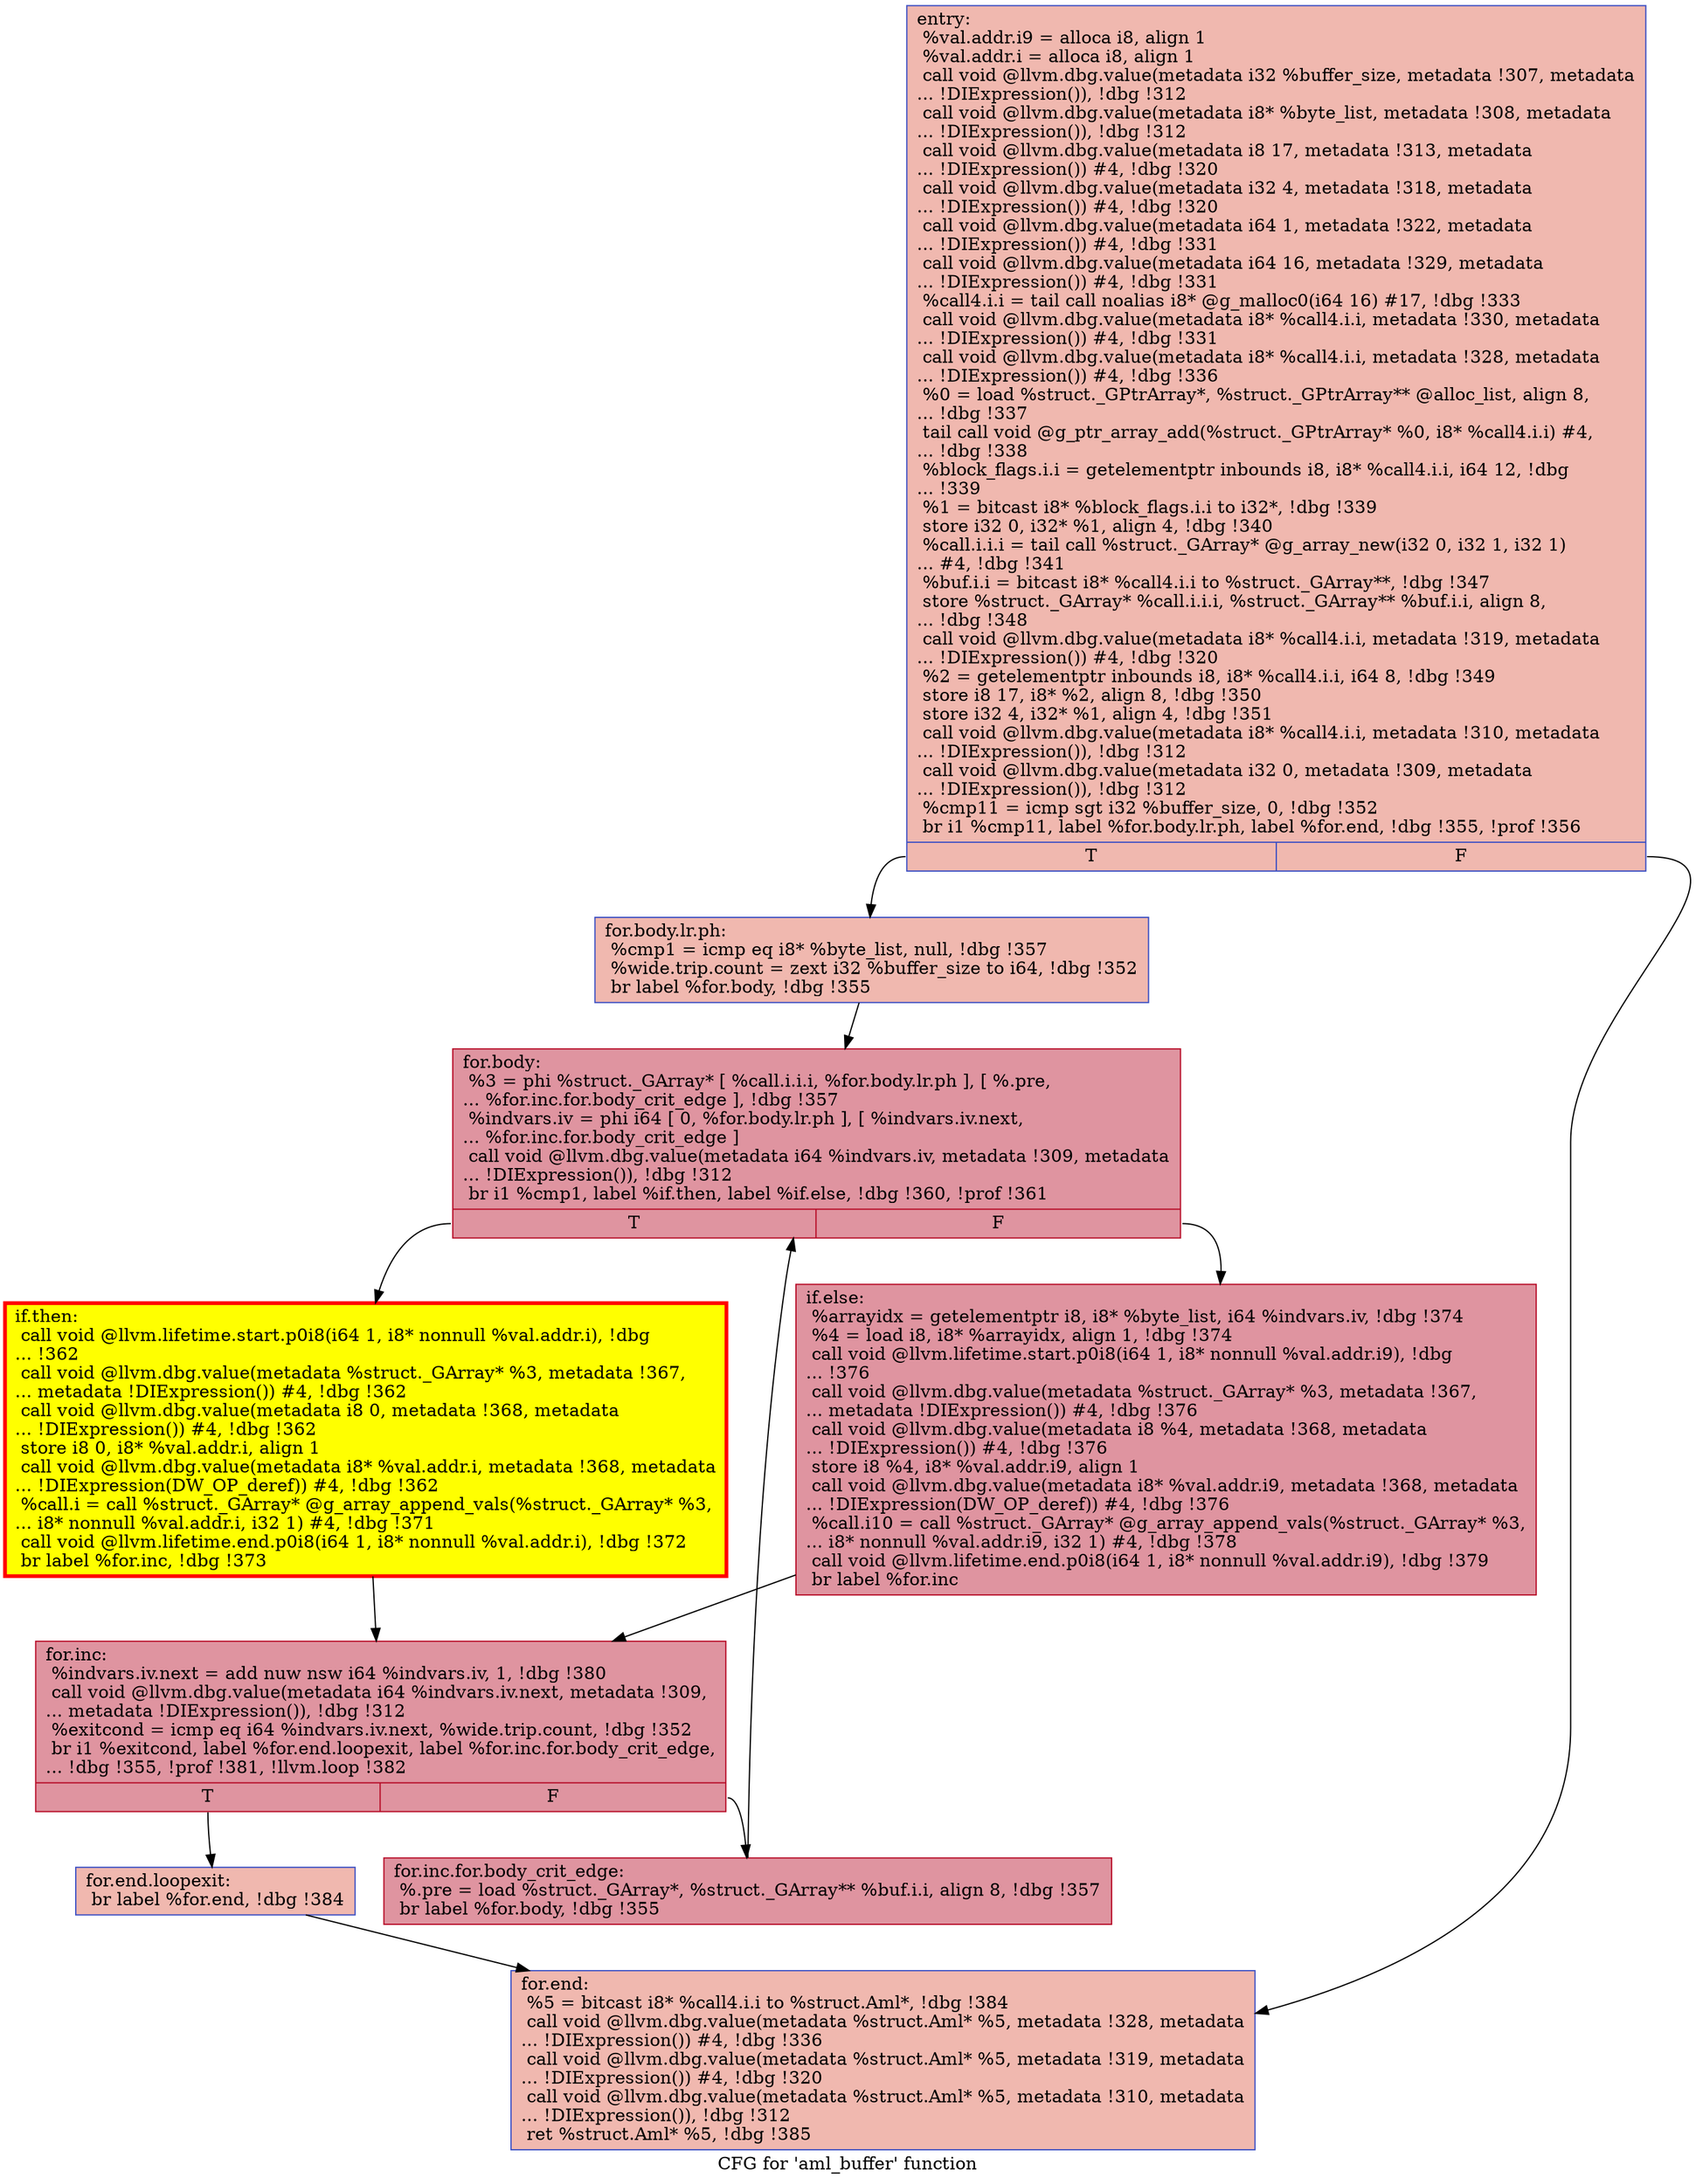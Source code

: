 digraph "CFG for 'aml_buffer' function" {
	label="CFG for 'aml_buffer' function";

	Node0x559ed8e00ab0 [shape=record,color="#3d50c3ff", style=filled, fillcolor="#dc5d4a70",label="{entry:\l  %val.addr.i9 = alloca i8, align 1\l  %val.addr.i = alloca i8, align 1\l  call void @llvm.dbg.value(metadata i32 %buffer_size, metadata !307, metadata\l... !DIExpression()), !dbg !312\l  call void @llvm.dbg.value(metadata i8* %byte_list, metadata !308, metadata\l... !DIExpression()), !dbg !312\l  call void @llvm.dbg.value(metadata i8 17, metadata !313, metadata\l... !DIExpression()) #4, !dbg !320\l  call void @llvm.dbg.value(metadata i32 4, metadata !318, metadata\l... !DIExpression()) #4, !dbg !320\l  call void @llvm.dbg.value(metadata i64 1, metadata !322, metadata\l... !DIExpression()) #4, !dbg !331\l  call void @llvm.dbg.value(metadata i64 16, metadata !329, metadata\l... !DIExpression()) #4, !dbg !331\l  %call4.i.i = tail call noalias i8* @g_malloc0(i64 16) #17, !dbg !333\l  call void @llvm.dbg.value(metadata i8* %call4.i.i, metadata !330, metadata\l... !DIExpression()) #4, !dbg !331\l  call void @llvm.dbg.value(metadata i8* %call4.i.i, metadata !328, metadata\l... !DIExpression()) #4, !dbg !336\l  %0 = load %struct._GPtrArray*, %struct._GPtrArray** @alloc_list, align 8,\l... !dbg !337\l  tail call void @g_ptr_array_add(%struct._GPtrArray* %0, i8* %call4.i.i) #4,\l... !dbg !338\l  %block_flags.i.i = getelementptr inbounds i8, i8* %call4.i.i, i64 12, !dbg\l... !339\l  %1 = bitcast i8* %block_flags.i.i to i32*, !dbg !339\l  store i32 0, i32* %1, align 4, !dbg !340\l  %call.i.i.i = tail call %struct._GArray* @g_array_new(i32 0, i32 1, i32 1)\l... #4, !dbg !341\l  %buf.i.i = bitcast i8* %call4.i.i to %struct._GArray**, !dbg !347\l  store %struct._GArray* %call.i.i.i, %struct._GArray** %buf.i.i, align 8,\l... !dbg !348\l  call void @llvm.dbg.value(metadata i8* %call4.i.i, metadata !319, metadata\l... !DIExpression()) #4, !dbg !320\l  %2 = getelementptr inbounds i8, i8* %call4.i.i, i64 8, !dbg !349\l  store i8 17, i8* %2, align 8, !dbg !350\l  store i32 4, i32* %1, align 4, !dbg !351\l  call void @llvm.dbg.value(metadata i8* %call4.i.i, metadata !310, metadata\l... !DIExpression()), !dbg !312\l  call void @llvm.dbg.value(metadata i32 0, metadata !309, metadata\l... !DIExpression()), !dbg !312\l  %cmp11 = icmp sgt i32 %buffer_size, 0, !dbg !352\l  br i1 %cmp11, label %for.body.lr.ph, label %for.end, !dbg !355, !prof !356\l|{<s0>T|<s1>F}}"];
	Node0x559ed8e00ab0:s0 -> Node0x559ed8f79da0;
	Node0x559ed8e00ab0:s1 -> Node0x559ed8e04260;
	Node0x559ed8f79da0 [shape=record,color="#3d50c3ff", style=filled, fillcolor="#dc5d4a70",label="{for.body.lr.ph:                                   \l  %cmp1 = icmp eq i8* %byte_list, null, !dbg !357\l  %wide.trip.count = zext i32 %buffer_size to i64, !dbg !352\l  br label %for.body, !dbg !355\l}"];
	Node0x559ed8f79da0 -> Node0x559ed8e04600;
	Node0x559ed8e04600 [shape=record,color="#b70d28ff", style=filled, fillcolor="#b70d2870",label="{for.body:                                         \l  %3 = phi %struct._GArray* [ %call.i.i.i, %for.body.lr.ph ], [ %.pre,\l... %for.inc.for.body_crit_edge ], !dbg !357\l  %indvars.iv = phi i64 [ 0, %for.body.lr.ph ], [ %indvars.iv.next,\l... %for.inc.for.body_crit_edge ]\l  call void @llvm.dbg.value(metadata i64 %indvars.iv, metadata !309, metadata\l... !DIExpression()), !dbg !312\l  br i1 %cmp1, label %if.then, label %if.else, !dbg !360, !prof !361\l|{<s0>T|<s1>F}}"];
	Node0x559ed8e04600:s0 -> Node0x559ed8e04ce0;
	Node0x559ed8e04600:s1 -> Node0x559ed8e04da0;
	Node0x559ed8e04ce0 [shape=record,penwidth=3.0, style="filled", color="red", fillcolor="yellow",label="{if.then:                                          \l  call void @llvm.lifetime.start.p0i8(i64 1, i8* nonnull %val.addr.i), !dbg\l... !362\l  call void @llvm.dbg.value(metadata %struct._GArray* %3, metadata !367,\l... metadata !DIExpression()) #4, !dbg !362\l  call void @llvm.dbg.value(metadata i8 0, metadata !368, metadata\l... !DIExpression()) #4, !dbg !362\l  store i8 0, i8* %val.addr.i, align 1\l  call void @llvm.dbg.value(metadata i8* %val.addr.i, metadata !368, metadata\l... !DIExpression(DW_OP_deref)) #4, !dbg !362\l  %call.i = call %struct._GArray* @g_array_append_vals(%struct._GArray* %3,\l... i8* nonnull %val.addr.i, i32 1) #4, !dbg !371\l  call void @llvm.lifetime.end.p0i8(i64 1, i8* nonnull %val.addr.i), !dbg !372\l  br label %for.inc, !dbg !373\l}"];
	Node0x559ed8e04ce0 -> Node0x559ed8e04590;
	Node0x559ed8e04da0 [shape=record,color="#b70d28ff", style=filled, fillcolor="#b70d2870",label="{if.else:                                          \l  %arrayidx = getelementptr i8, i8* %byte_list, i64 %indvars.iv, !dbg !374\l  %4 = load i8, i8* %arrayidx, align 1, !dbg !374\l  call void @llvm.lifetime.start.p0i8(i64 1, i8* nonnull %val.addr.i9), !dbg\l... !376\l  call void @llvm.dbg.value(metadata %struct._GArray* %3, metadata !367,\l... metadata !DIExpression()) #4, !dbg !376\l  call void @llvm.dbg.value(metadata i8 %4, metadata !368, metadata\l... !DIExpression()) #4, !dbg !376\l  store i8 %4, i8* %val.addr.i9, align 1\l  call void @llvm.dbg.value(metadata i8* %val.addr.i9, metadata !368, metadata\l... !DIExpression(DW_OP_deref)) #4, !dbg !376\l  %call.i10 = call %struct._GArray* @g_array_append_vals(%struct._GArray* %3,\l... i8* nonnull %val.addr.i9, i32 1) #4, !dbg !378\l  call void @llvm.lifetime.end.p0i8(i64 1, i8* nonnull %val.addr.i9), !dbg !379\l  br label %for.inc\l}"];
	Node0x559ed8e04da0 -> Node0x559ed8e04590;
	Node0x559ed8e04590 [shape=record,color="#b70d28ff", style=filled, fillcolor="#b70d2870",label="{for.inc:                                          \l  %indvars.iv.next = add nuw nsw i64 %indvars.iv, 1, !dbg !380\l  call void @llvm.dbg.value(metadata i64 %indvars.iv.next, metadata !309,\l... metadata !DIExpression()), !dbg !312\l  %exitcond = icmp eq i64 %indvars.iv.next, %wide.trip.count, !dbg !352\l  br i1 %exitcond, label %for.end.loopexit, label %for.inc.for.body_crit_edge,\l... !dbg !355, !prof !381, !llvm.loop !382\l|{<s0>T|<s1>F}}"];
	Node0x559ed8e04590:s0 -> Node0x559ed9283180;
	Node0x559ed8e04590:s1 -> Node0x559ed8e04470;
	Node0x559ed8e04470 [shape=record,color="#b70d28ff", style=filled, fillcolor="#b70d2870",label="{for.inc.for.body_crit_edge:                       \l  %.pre = load %struct._GArray*, %struct._GArray** %buf.i.i, align 8, !dbg !357\l  br label %for.body, !dbg !355\l}"];
	Node0x559ed8e04470 -> Node0x559ed8e04600;
	Node0x559ed9283180 [shape=record,color="#3d50c3ff", style=filled, fillcolor="#dc5d4a70",label="{for.end.loopexit:                                 \l  br label %for.end, !dbg !384\l}"];
	Node0x559ed9283180 -> Node0x559ed8e04260;
	Node0x559ed8e04260 [shape=record,color="#3d50c3ff", style=filled, fillcolor="#dc5d4a70",label="{for.end:                                          \l  %5 = bitcast i8* %call4.i.i to %struct.Aml*, !dbg !384\l  call void @llvm.dbg.value(metadata %struct.Aml* %5, metadata !328, metadata\l... !DIExpression()) #4, !dbg !336\l  call void @llvm.dbg.value(metadata %struct.Aml* %5, metadata !319, metadata\l... !DIExpression()) #4, !dbg !320\l  call void @llvm.dbg.value(metadata %struct.Aml* %5, metadata !310, metadata\l... !DIExpression()), !dbg !312\l  ret %struct.Aml* %5, !dbg !385\l}"];
}
